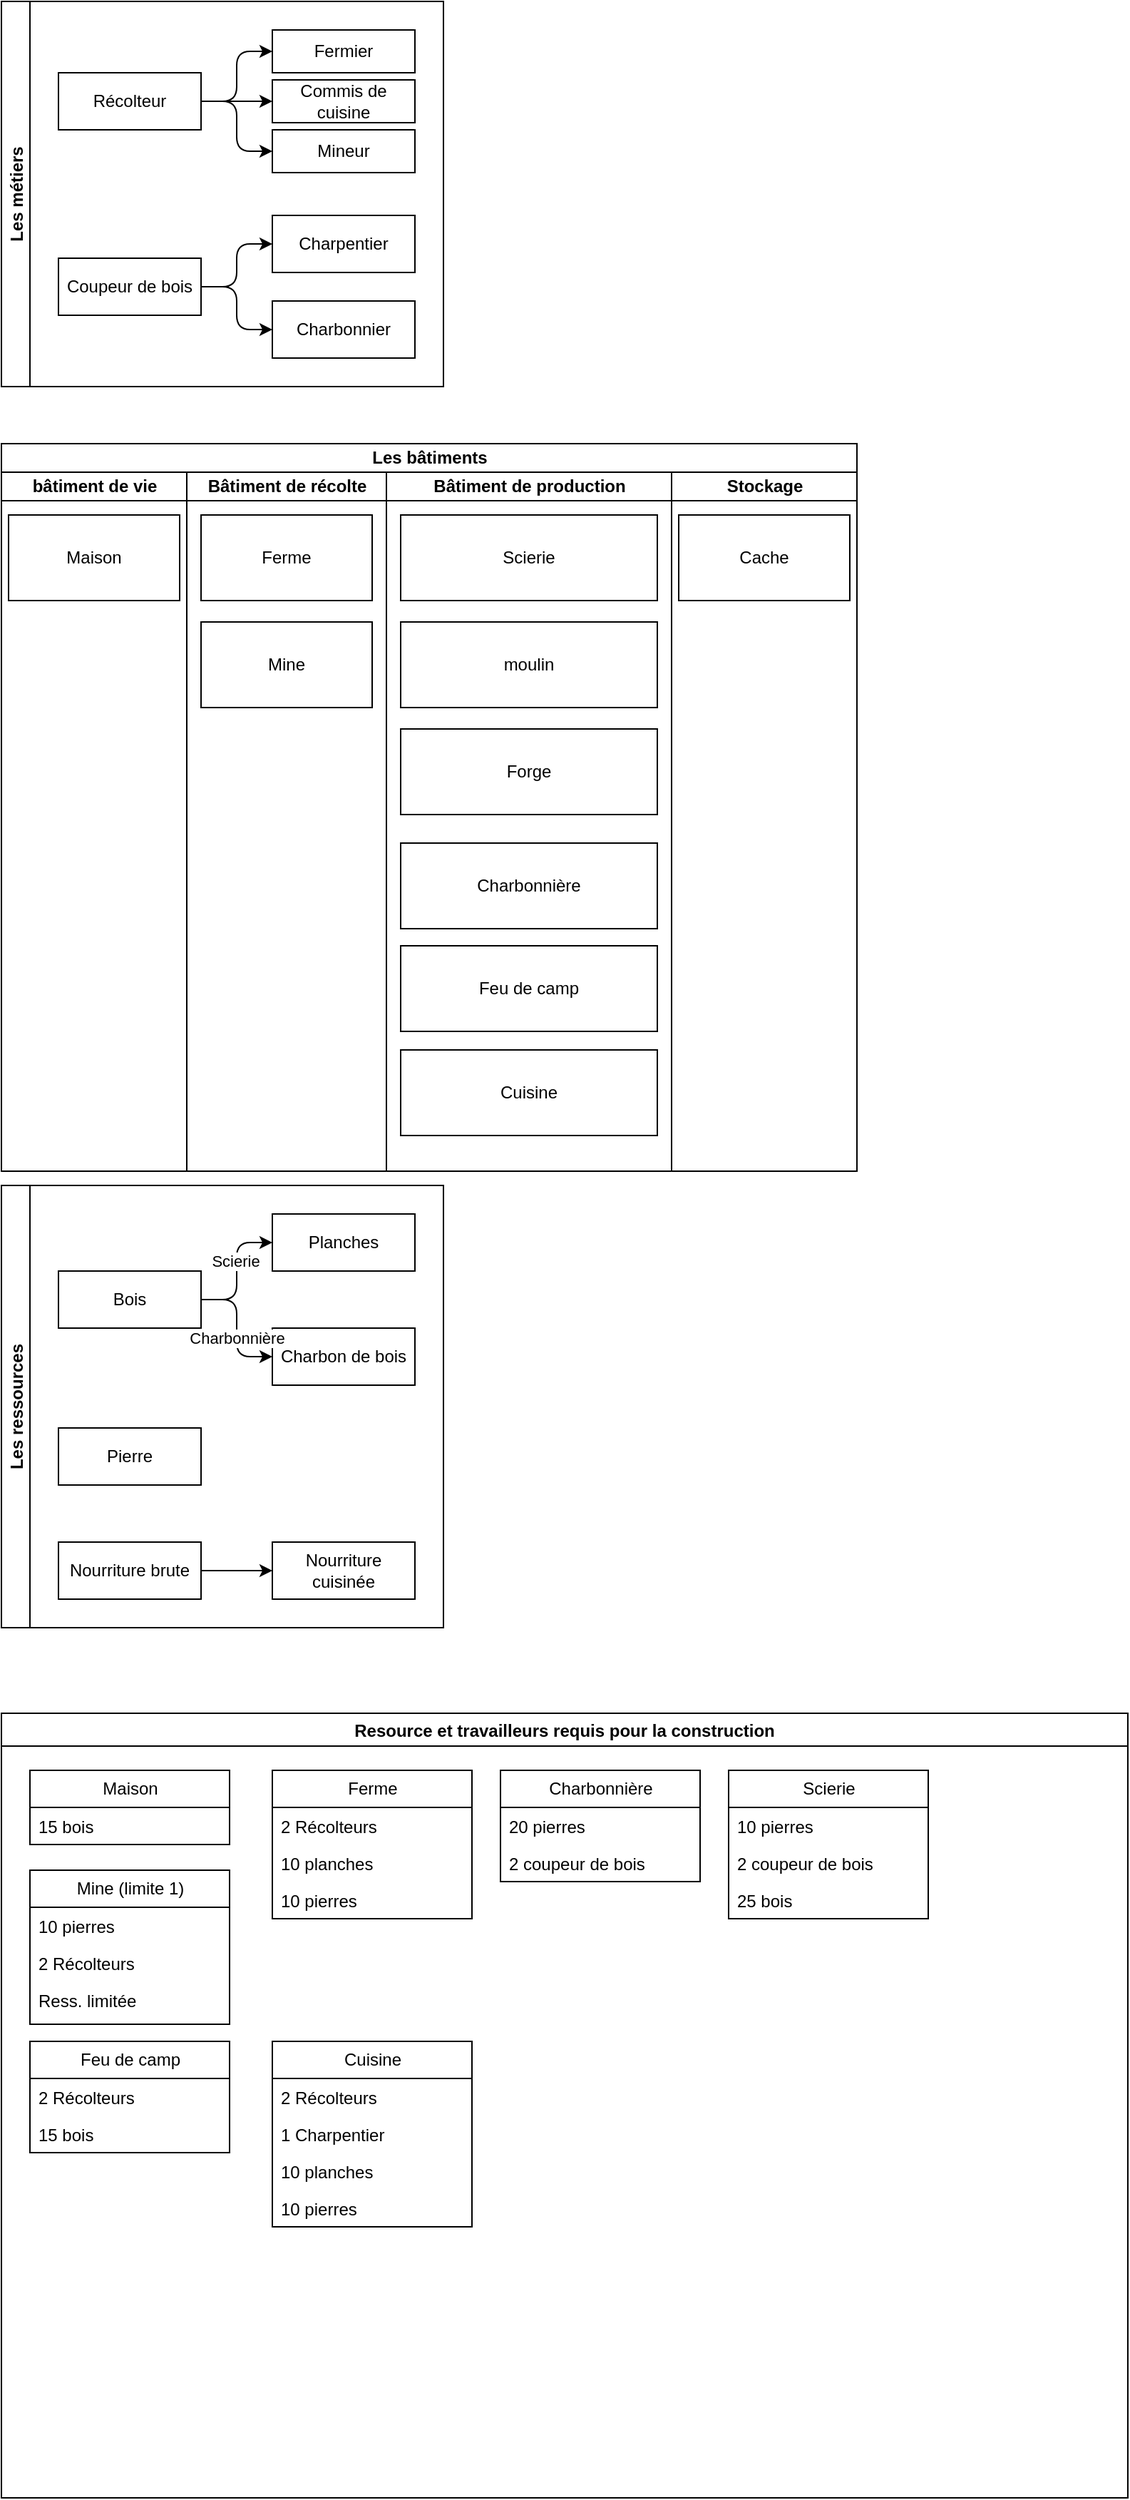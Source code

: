 <mxfile>
    <diagram id="p2cSYeBvDeuaQYBL2pUQ" name="infos générales">
        <mxGraphModel dx="1110" dy="776" grid="1" gridSize="10" guides="1" tooltips="1" connect="1" arrows="1" fold="1" page="1" pageScale="1" pageWidth="827" pageHeight="1169" math="0" shadow="0">
            <root>
                <mxCell id="0"/>
                <mxCell id="1" parent="0"/>
                <mxCell id="VrHXVTZJJK4kQPbwEYjZ-1" value="Les métiers" style="swimlane;startSize=20;horizontal=0;childLayout=treeLayout;horizontalTree=1;sortEdges=1;resizable=1;containerType=tree;fontSize=12;expand=1;collapsible=1;resizeHeight=1;resizeWidth=1;" parent="1" vertex="1">
                    <mxGeometry x="20" y="120" width="310" height="270" as="geometry">
                        <mxRectangle x="20" y="110" width="40" height="90" as="alternateBounds"/>
                    </mxGeometry>
                </mxCell>
                <mxCell id="VrHXVTZJJK4kQPbwEYjZ-2" value="Récolteur" style="whiteSpace=wrap;html=1;" parent="VrHXVTZJJK4kQPbwEYjZ-1" vertex="1">
                    <mxGeometry x="40" y="50" width="100" height="40" as="geometry"/>
                </mxCell>
                <mxCell id="VrHXVTZJJK4kQPbwEYjZ-3" value="Fermier" style="whiteSpace=wrap;html=1;" parent="VrHXVTZJJK4kQPbwEYjZ-1" vertex="1">
                    <mxGeometry x="190" y="20" width="100" height="30" as="geometry"/>
                </mxCell>
                <mxCell id="VrHXVTZJJK4kQPbwEYjZ-4" value="" style="edgeStyle=elbowEdgeStyle;elbow=horizontal;html=1;rounded=1;curved=0;sourcePerimeterSpacing=0;targetPerimeterSpacing=0;startSize=6;endSize=6;" parent="VrHXVTZJJK4kQPbwEYjZ-1" source="VrHXVTZJJK4kQPbwEYjZ-2" target="VrHXVTZJJK4kQPbwEYjZ-3" edge="1">
                    <mxGeometry relative="1" as="geometry"/>
                </mxCell>
                <mxCell id="VrHXVTZJJK4kQPbwEYjZ-5" value="Mineur" style="whiteSpace=wrap;html=1;" parent="VrHXVTZJJK4kQPbwEYjZ-1" vertex="1">
                    <mxGeometry x="190" y="90" width="100" height="30" as="geometry"/>
                </mxCell>
                <mxCell id="VrHXVTZJJK4kQPbwEYjZ-6" value="" style="edgeStyle=elbowEdgeStyle;elbow=horizontal;html=1;rounded=1;curved=0;sourcePerimeterSpacing=0;targetPerimeterSpacing=0;startSize=6;endSize=6;" parent="VrHXVTZJJK4kQPbwEYjZ-1" source="VrHXVTZJJK4kQPbwEYjZ-2" target="VrHXVTZJJK4kQPbwEYjZ-5" edge="1">
                    <mxGeometry relative="1" as="geometry"/>
                </mxCell>
                <mxCell id="VrHXVTZJJK4kQPbwEYjZ-13" style="edgeStyle=orthogonalEdgeStyle;rounded=1;orthogonalLoop=1;jettySize=auto;html=1;entryX=0;entryY=0.5;entryDx=0;entryDy=0;curved=0;" parent="VrHXVTZJJK4kQPbwEYjZ-1" source="VrHXVTZJJK4kQPbwEYjZ-9" target="VrHXVTZJJK4kQPbwEYjZ-11" edge="1">
                    <mxGeometry relative="1" as="geometry"/>
                </mxCell>
                <mxCell id="VrHXVTZJJK4kQPbwEYjZ-14" style="edgeStyle=orthogonalEdgeStyle;rounded=1;orthogonalLoop=1;jettySize=auto;html=1;entryX=0;entryY=0.5;entryDx=0;entryDy=0;curved=0;" parent="VrHXVTZJJK4kQPbwEYjZ-1" source="VrHXVTZJJK4kQPbwEYjZ-9" target="VrHXVTZJJK4kQPbwEYjZ-12" edge="1">
                    <mxGeometry relative="1" as="geometry"/>
                </mxCell>
                <mxCell id="VrHXVTZJJK4kQPbwEYjZ-9" value="Coupeur de bois" style="whiteSpace=wrap;html=1;" parent="VrHXVTZJJK4kQPbwEYjZ-1" vertex="1">
                    <mxGeometry x="40" y="180" width="100" height="40" as="geometry"/>
                </mxCell>
                <mxCell id="VrHXVTZJJK4kQPbwEYjZ-11" value="Charpentier" style="whiteSpace=wrap;html=1;" parent="VrHXVTZJJK4kQPbwEYjZ-1" vertex="1">
                    <mxGeometry x="190" y="150" width="100" height="40" as="geometry"/>
                </mxCell>
                <mxCell id="VrHXVTZJJK4kQPbwEYjZ-12" value="Charbonnier" style="whiteSpace=wrap;html=1;" parent="VrHXVTZJJK4kQPbwEYjZ-1" vertex="1">
                    <mxGeometry x="190" y="210" width="100" height="40" as="geometry"/>
                </mxCell>
                <mxCell id="19" value="" style="edgeStyle=none;html=1;" edge="1" target="20" parent="VrHXVTZJJK4kQPbwEYjZ-1">
                    <mxGeometry relative="1" as="geometry">
                        <mxPoint x="140" y="70" as="sourcePoint"/>
                    </mxGeometry>
                </mxCell>
                <mxCell id="20" value="Commis de cuisine" style="whiteSpace=wrap;html=1;" vertex="1" parent="VrHXVTZJJK4kQPbwEYjZ-1">
                    <mxGeometry x="190" y="55" width="100" height="30" as="geometry"/>
                </mxCell>
                <mxCell id="VrHXVTZJJK4kQPbwEYjZ-21" value="Les bâtiments" style="swimlane;childLayout=stackLayout;resizeParent=1;resizeParentMax=0;startSize=20;html=1;" parent="1" vertex="1">
                    <mxGeometry x="20" y="430" width="600" height="510" as="geometry"/>
                </mxCell>
                <mxCell id="VrHXVTZJJK4kQPbwEYjZ-22" value="bâtiment de vie" style="swimlane;startSize=20;html=1;" parent="VrHXVTZJJK4kQPbwEYjZ-21" vertex="1">
                    <mxGeometry y="20" width="130" height="490" as="geometry"/>
                </mxCell>
                <mxCell id="VrHXVTZJJK4kQPbwEYjZ-27" value="Maison" style="whiteSpace=wrap;html=1;" parent="VrHXVTZJJK4kQPbwEYjZ-22" vertex="1">
                    <mxGeometry x="5.0" y="30" width="120" height="60" as="geometry"/>
                </mxCell>
                <mxCell id="VrHXVTZJJK4kQPbwEYjZ-23" value="Bâtiment de récolte" style="swimlane;startSize=20;html=1;" parent="VrHXVTZJJK4kQPbwEYjZ-21" vertex="1">
                    <mxGeometry x="130" y="20" width="140" height="490" as="geometry"/>
                </mxCell>
                <mxCell id="VrHXVTZJJK4kQPbwEYjZ-25" value="Ferme" style="whiteSpace=wrap;html=1;" parent="VrHXVTZJJK4kQPbwEYjZ-23" vertex="1">
                    <mxGeometry x="10.0" y="30" width="120" height="60" as="geometry"/>
                </mxCell>
                <mxCell id="VrHXVTZJJK4kQPbwEYjZ-26" value="Mine" style="whiteSpace=wrap;html=1;" parent="VrHXVTZJJK4kQPbwEYjZ-23" vertex="1">
                    <mxGeometry x="10.0" y="105" width="120" height="60" as="geometry"/>
                </mxCell>
                <mxCell id="VrHXVTZJJK4kQPbwEYjZ-24" value="Bâtiment de production" style="swimlane;startSize=20;html=1;" parent="VrHXVTZJJK4kQPbwEYjZ-21" vertex="1">
                    <mxGeometry x="270" y="20" width="200" height="490" as="geometry"/>
                </mxCell>
                <mxCell id="VrHXVTZJJK4kQPbwEYjZ-28" value="Scierie" style="whiteSpace=wrap;html=1;" parent="VrHXVTZJJK4kQPbwEYjZ-24" vertex="1">
                    <mxGeometry x="10" y="30" width="180" height="60" as="geometry"/>
                </mxCell>
                <mxCell id="VrHXVTZJJK4kQPbwEYjZ-29" value="moulin" style="whiteSpace=wrap;html=1;" parent="VrHXVTZJJK4kQPbwEYjZ-24" vertex="1">
                    <mxGeometry x="10" y="105" width="180" height="60" as="geometry"/>
                </mxCell>
                <mxCell id="VrHXVTZJJK4kQPbwEYjZ-30" value="Forge" style="whiteSpace=wrap;html=1;" parent="VrHXVTZJJK4kQPbwEYjZ-24" vertex="1">
                    <mxGeometry x="10" y="180" width="180" height="60" as="geometry"/>
                </mxCell>
                <mxCell id="VrHXVTZJJK4kQPbwEYjZ-31" value="Charbonnière" style="whiteSpace=wrap;html=1;" parent="VrHXVTZJJK4kQPbwEYjZ-24" vertex="1">
                    <mxGeometry x="10" y="260" width="180" height="60" as="geometry"/>
                </mxCell>
                <mxCell id="14" value="Feu de camp" style="whiteSpace=wrap;html=1;" parent="VrHXVTZJJK4kQPbwEYjZ-24" vertex="1">
                    <mxGeometry x="10" y="332" width="180" height="60" as="geometry"/>
                </mxCell>
                <mxCell id="15" value="Cuisine" style="whiteSpace=wrap;html=1;" parent="VrHXVTZJJK4kQPbwEYjZ-24" vertex="1">
                    <mxGeometry x="10" y="405" width="180" height="60" as="geometry"/>
                </mxCell>
                <mxCell id="16" value="Stockage" style="swimlane;startSize=20;html=1;" vertex="1" parent="VrHXVTZJJK4kQPbwEYjZ-21">
                    <mxGeometry x="470" y="20" width="130" height="490" as="geometry"/>
                </mxCell>
                <mxCell id="17" value="Cache" style="whiteSpace=wrap;html=1;" vertex="1" parent="16">
                    <mxGeometry x="5.0" y="30" width="120" height="60" as="geometry"/>
                </mxCell>
                <mxCell id="VrHXVTZJJK4kQPbwEYjZ-32" value="Les ressources" style="swimlane;startSize=20;horizontal=0;childLayout=treeLayout;horizontalTree=1;sortEdges=1;resizable=1;containerType=tree;fontSize=12;resizeWidth=1;" parent="1" vertex="1">
                    <mxGeometry x="20" y="950" width="310" height="310" as="geometry"/>
                </mxCell>
                <mxCell id="VrHXVTZJJK4kQPbwEYjZ-33" value="Bois" style="whiteSpace=wrap;html=1;" parent="VrHXVTZJJK4kQPbwEYjZ-32" vertex="1">
                    <mxGeometry x="40" y="60" width="100" height="40" as="geometry"/>
                </mxCell>
                <mxCell id="VrHXVTZJJK4kQPbwEYjZ-34" value="Planches" style="whiteSpace=wrap;html=1;" parent="VrHXVTZJJK4kQPbwEYjZ-32" vertex="1">
                    <mxGeometry x="190" y="20" width="100" height="40" as="geometry"/>
                </mxCell>
                <mxCell id="VrHXVTZJJK4kQPbwEYjZ-35" value="" style="edgeStyle=elbowEdgeStyle;elbow=horizontal;html=1;rounded=1;curved=0;sourcePerimeterSpacing=0;targetPerimeterSpacing=0;startSize=6;endSize=6;" parent="VrHXVTZJJK4kQPbwEYjZ-32" source="VrHXVTZJJK4kQPbwEYjZ-33" target="VrHXVTZJJK4kQPbwEYjZ-34" edge="1">
                    <mxGeometry relative="1" as="geometry"/>
                </mxCell>
                <mxCell id="VrHXVTZJJK4kQPbwEYjZ-40" value="Scierie" style="edgeLabel;html=1;align=center;verticalAlign=middle;resizable=0;points=[];" parent="VrHXVTZJJK4kQPbwEYjZ-35" vertex="1" connectable="0">
                    <mxGeometry x="0.165" y="1" relative="1" as="geometry">
                        <mxPoint as="offset"/>
                    </mxGeometry>
                </mxCell>
                <mxCell id="VrHXVTZJJK4kQPbwEYjZ-36" value="Charbon de bois" style="whiteSpace=wrap;html=1;" parent="VrHXVTZJJK4kQPbwEYjZ-32" vertex="1">
                    <mxGeometry x="190" y="100" width="100" height="40" as="geometry"/>
                </mxCell>
                <mxCell id="VrHXVTZJJK4kQPbwEYjZ-37" value="" style="edgeStyle=elbowEdgeStyle;elbow=vertical;html=1;rounded=1;curved=0;sourcePerimeterSpacing=0;targetPerimeterSpacing=0;startSize=6;endSize=6;" parent="VrHXVTZJJK4kQPbwEYjZ-32" source="VrHXVTZJJK4kQPbwEYjZ-33" target="VrHXVTZJJK4kQPbwEYjZ-36" edge="1">
                    <mxGeometry relative="1" as="geometry"/>
                </mxCell>
                <mxCell id="VrHXVTZJJK4kQPbwEYjZ-41" value="Charbonnière" style="edgeLabel;html=1;align=center;verticalAlign=middle;resizable=0;points=[];" parent="VrHXVTZJJK4kQPbwEYjZ-37" vertex="1" connectable="0">
                    <mxGeometry x="0.14" relative="1" as="geometry">
                        <mxPoint as="offset"/>
                    </mxGeometry>
                </mxCell>
                <mxCell id="VrHXVTZJJK4kQPbwEYjZ-38" value="Pierre" style="whiteSpace=wrap;html=1;" parent="VrHXVTZJJK4kQPbwEYjZ-32" vertex="1">
                    <mxGeometry x="40" y="170" width="100" height="40" as="geometry"/>
                </mxCell>
                <mxCell id="4" value="" style="edgeStyle=none;exitX=1;exitY=0.5;exitDx=0;exitDy=0;entryX=0;entryY=0.5;entryDx=0;entryDy=0;html=1;" parent="VrHXVTZJJK4kQPbwEYjZ-32" source="VrHXVTZJJK4kQPbwEYjZ-39" target="3" edge="1">
                    <mxGeometry relative="1" as="geometry"/>
                </mxCell>
                <mxCell id="VrHXVTZJJK4kQPbwEYjZ-39" value="Nourriture brute" style="whiteSpace=wrap;html=1;" parent="VrHXVTZJJK4kQPbwEYjZ-32" vertex="1">
                    <mxGeometry x="40" y="250" width="100" height="40" as="geometry"/>
                </mxCell>
                <mxCell id="3" value="Nourriture cuisinée" style="whiteSpace=wrap;html=1;" parent="VrHXVTZJJK4kQPbwEYjZ-32" vertex="1">
                    <mxGeometry x="190" y="250" width="100" height="40" as="geometry"/>
                </mxCell>
                <mxCell id="VrHXVTZJJK4kQPbwEYjZ-46" value="Resource et travailleurs requis pour la construction" style="swimlane;" parent="1" vertex="1">
                    <mxGeometry x="20" y="1320" width="790" height="550" as="geometry"/>
                </mxCell>
                <mxCell id="VrHXVTZJJK4kQPbwEYjZ-47" value="Maison" style="swimlane;fontStyle=0;childLayout=stackLayout;horizontal=1;startSize=26;fillColor=none;horizontalStack=0;resizeParent=1;resizeParentMax=0;resizeLast=0;collapsible=1;marginBottom=0;html=1;" parent="VrHXVTZJJK4kQPbwEYjZ-46" vertex="1">
                    <mxGeometry x="20" y="40" width="140" height="52" as="geometry"/>
                </mxCell>
                <mxCell id="VrHXVTZJJK4kQPbwEYjZ-48" value="15 bois" style="text;strokeColor=none;fillColor=none;align=left;verticalAlign=top;spacingLeft=4;spacingRight=4;overflow=hidden;rotatable=0;points=[[0,0.5],[1,0.5]];portConstraint=eastwest;whiteSpace=wrap;html=1;" parent="VrHXVTZJJK4kQPbwEYjZ-47" vertex="1">
                    <mxGeometry y="26" width="140" height="26" as="geometry"/>
                </mxCell>
                <mxCell id="VrHXVTZJJK4kQPbwEYjZ-51" value="Ferme" style="swimlane;fontStyle=0;childLayout=stackLayout;horizontal=1;startSize=26;fillColor=none;horizontalStack=0;resizeParent=1;resizeParentMax=0;resizeLast=0;collapsible=1;marginBottom=0;html=1;" parent="VrHXVTZJJK4kQPbwEYjZ-46" vertex="1">
                    <mxGeometry x="190" y="40" width="140" height="104" as="geometry"/>
                </mxCell>
                <mxCell id="VrHXVTZJJK4kQPbwEYjZ-52" value="2 Récolteurs" style="text;strokeColor=none;fillColor=none;align=left;verticalAlign=top;spacingLeft=4;spacingRight=4;overflow=hidden;rotatable=0;points=[[0,0.5],[1,0.5]];portConstraint=eastwest;whiteSpace=wrap;html=1;" parent="VrHXVTZJJK4kQPbwEYjZ-51" vertex="1">
                    <mxGeometry y="26" width="140" height="26" as="geometry"/>
                </mxCell>
                <mxCell id="VrHXVTZJJK4kQPbwEYjZ-53" value="10 planches" style="text;strokeColor=none;fillColor=none;align=left;verticalAlign=top;spacingLeft=4;spacingRight=4;overflow=hidden;rotatable=0;points=[[0,0.5],[1,0.5]];portConstraint=eastwest;whiteSpace=wrap;html=1;" parent="VrHXVTZJJK4kQPbwEYjZ-51" vertex="1">
                    <mxGeometry y="52" width="140" height="26" as="geometry"/>
                </mxCell>
                <mxCell id="VrHXVTZJJK4kQPbwEYjZ-54" value="10 pierres" style="text;strokeColor=none;fillColor=none;align=left;verticalAlign=top;spacingLeft=4;spacingRight=4;overflow=hidden;rotatable=0;points=[[0,0.5],[1,0.5]];portConstraint=eastwest;whiteSpace=wrap;html=1;" parent="VrHXVTZJJK4kQPbwEYjZ-51" vertex="1">
                    <mxGeometry y="78" width="140" height="26" as="geometry"/>
                </mxCell>
                <mxCell id="VrHXVTZJJK4kQPbwEYjZ-55" value="Charbonnière" style="swimlane;fontStyle=0;childLayout=stackLayout;horizontal=1;startSize=26;fillColor=none;horizontalStack=0;resizeParent=1;resizeParentMax=0;resizeLast=0;collapsible=1;marginBottom=0;html=1;" parent="VrHXVTZJJK4kQPbwEYjZ-46" vertex="1">
                    <mxGeometry x="350" y="40" width="140" height="78" as="geometry"/>
                </mxCell>
                <mxCell id="VrHXVTZJJK4kQPbwEYjZ-56" value="20 pierres" style="text;strokeColor=none;fillColor=none;align=left;verticalAlign=top;spacingLeft=4;spacingRight=4;overflow=hidden;rotatable=0;points=[[0,0.5],[1,0.5]];portConstraint=eastwest;whiteSpace=wrap;html=1;" parent="VrHXVTZJJK4kQPbwEYjZ-55" vertex="1">
                    <mxGeometry y="26" width="140" height="26" as="geometry"/>
                </mxCell>
                <mxCell id="VrHXVTZJJK4kQPbwEYjZ-57" value="2 coupeur de bois" style="text;strokeColor=none;fillColor=none;align=left;verticalAlign=top;spacingLeft=4;spacingRight=4;overflow=hidden;rotatable=0;points=[[0,0.5],[1,0.5]];portConstraint=eastwest;whiteSpace=wrap;html=1;" parent="VrHXVTZJJK4kQPbwEYjZ-55" vertex="1">
                    <mxGeometry y="52" width="140" height="26" as="geometry"/>
                </mxCell>
                <mxCell id="VrHXVTZJJK4kQPbwEYjZ-63" value="Mine (limite 1)" style="swimlane;fontStyle=0;childLayout=stackLayout;horizontal=1;startSize=26;fillColor=none;horizontalStack=0;resizeParent=1;resizeParentMax=0;resizeLast=0;collapsible=1;marginBottom=0;html=1;resizeHeight=0;" parent="VrHXVTZJJK4kQPbwEYjZ-46" vertex="1">
                    <mxGeometry x="20" y="110" width="140" height="108" as="geometry"/>
                </mxCell>
                <mxCell id="VrHXVTZJJK4kQPbwEYjZ-64" value="10 pierres" style="text;strokeColor=none;fillColor=none;align=left;verticalAlign=top;spacingLeft=4;spacingRight=4;overflow=hidden;rotatable=0;points=[[0,0.5],[1,0.5]];portConstraint=eastwest;whiteSpace=wrap;html=1;" parent="VrHXVTZJJK4kQPbwEYjZ-63" vertex="1">
                    <mxGeometry y="26" width="140" height="26" as="geometry"/>
                </mxCell>
                <mxCell id="2" value="2 Récolteurs" style="text;strokeColor=none;fillColor=none;align=left;verticalAlign=top;spacingLeft=4;spacingRight=4;overflow=hidden;rotatable=0;points=[[0,0.5],[1,0.5]];portConstraint=eastwest;whiteSpace=wrap;html=1;" parent="VrHXVTZJJK4kQPbwEYjZ-63" vertex="1">
                    <mxGeometry y="52" width="140" height="26" as="geometry"/>
                </mxCell>
                <mxCell id="VrHXVTZJJK4kQPbwEYjZ-65" value="Ress. limitée" style="text;strokeColor=none;fillColor=none;align=left;verticalAlign=top;spacingLeft=4;spacingRight=4;overflow=hidden;rotatable=0;points=[[0,0.5],[1,0.5]];portConstraint=eastwest;html=1;whiteSpace=wrap;container=0;autosize=1;fixedWidth=0;" parent="VrHXVTZJJK4kQPbwEYjZ-63" vertex="1">
                    <mxGeometry y="78" width="140" height="30" as="geometry"/>
                </mxCell>
                <mxCell id="5" value="Cuisine" style="swimlane;fontStyle=0;childLayout=stackLayout;horizontal=1;startSize=26;fillColor=none;horizontalStack=0;resizeParent=1;resizeParentMax=0;resizeLast=0;collapsible=1;marginBottom=0;html=1;" parent="VrHXVTZJJK4kQPbwEYjZ-46" vertex="1">
                    <mxGeometry x="190" y="230" width="140" height="130" as="geometry"/>
                </mxCell>
                <mxCell id="6" value="2 Récolteurs" style="text;strokeColor=none;fillColor=none;align=left;verticalAlign=top;spacingLeft=4;spacingRight=4;overflow=hidden;rotatable=0;points=[[0,0.5],[1,0.5]];portConstraint=eastwest;whiteSpace=wrap;html=1;" parent="5" vertex="1">
                    <mxGeometry y="26" width="140" height="26" as="geometry"/>
                </mxCell>
                <mxCell id="9" value="1 Charpentier" style="text;strokeColor=none;fillColor=none;align=left;verticalAlign=top;spacingLeft=4;spacingRight=4;overflow=hidden;rotatable=0;points=[[0,0.5],[1,0.5]];portConstraint=eastwest;whiteSpace=wrap;html=1;" parent="5" vertex="1">
                    <mxGeometry y="52" width="140" height="26" as="geometry"/>
                </mxCell>
                <mxCell id="7" value="10 planches" style="text;strokeColor=none;fillColor=none;align=left;verticalAlign=top;spacingLeft=4;spacingRight=4;overflow=hidden;rotatable=0;points=[[0,0.5],[1,0.5]];portConstraint=eastwest;whiteSpace=wrap;html=1;" parent="5" vertex="1">
                    <mxGeometry y="78" width="140" height="26" as="geometry"/>
                </mxCell>
                <mxCell id="8" value="10 pierres" style="text;strokeColor=none;fillColor=none;align=left;verticalAlign=top;spacingLeft=4;spacingRight=4;overflow=hidden;rotatable=0;points=[[0,0.5],[1,0.5]];portConstraint=eastwest;whiteSpace=wrap;html=1;" parent="5" vertex="1">
                    <mxGeometry y="104" width="140" height="26" as="geometry"/>
                </mxCell>
                <mxCell id="10" value="Feu de camp" style="swimlane;fontStyle=0;childLayout=stackLayout;horizontal=1;startSize=26;fillColor=none;horizontalStack=0;resizeParent=1;resizeParentMax=0;resizeLast=0;collapsible=1;marginBottom=0;html=1;" parent="VrHXVTZJJK4kQPbwEYjZ-46" vertex="1">
                    <mxGeometry x="20" y="230" width="140" height="78" as="geometry"/>
                </mxCell>
                <mxCell id="11" value="2 Récolteurs" style="text;strokeColor=none;fillColor=none;align=left;verticalAlign=top;spacingLeft=4;spacingRight=4;overflow=hidden;rotatable=0;points=[[0,0.5],[1,0.5]];portConstraint=eastwest;whiteSpace=wrap;html=1;" parent="10" vertex="1">
                    <mxGeometry y="26" width="140" height="26" as="geometry"/>
                </mxCell>
                <mxCell id="13" value="15 bois" style="text;strokeColor=none;fillColor=none;align=left;verticalAlign=top;spacingLeft=4;spacingRight=4;overflow=hidden;rotatable=0;points=[[0,0.5],[1,0.5]];portConstraint=eastwest;whiteSpace=wrap;html=1;" parent="10" vertex="1">
                    <mxGeometry y="52" width="140" height="26" as="geometry"/>
                </mxCell>
                <mxCell id="VrHXVTZJJK4kQPbwEYjZ-59" value="Scierie" style="swimlane;fontStyle=0;childLayout=stackLayout;horizontal=1;startSize=26;fillColor=none;horizontalStack=0;resizeParent=1;resizeParentMax=0;resizeLast=0;collapsible=1;marginBottom=0;html=1;" parent="1" vertex="1">
                    <mxGeometry x="530" y="1360" width="140" height="104" as="geometry"/>
                </mxCell>
                <mxCell id="VrHXVTZJJK4kQPbwEYjZ-60" value="10 pierres" style="text;strokeColor=none;fillColor=none;align=left;verticalAlign=top;spacingLeft=4;spacingRight=4;overflow=hidden;rotatable=0;points=[[0,0.5],[1,0.5]];portConstraint=eastwest;whiteSpace=wrap;html=1;" parent="VrHXVTZJJK4kQPbwEYjZ-59" vertex="1">
                    <mxGeometry y="26" width="140" height="26" as="geometry"/>
                </mxCell>
                <mxCell id="VrHXVTZJJK4kQPbwEYjZ-61" value="2 coupeur de bois" style="text;strokeColor=none;fillColor=none;align=left;verticalAlign=top;spacingLeft=4;spacingRight=4;overflow=hidden;rotatable=0;points=[[0,0.5],[1,0.5]];portConstraint=eastwest;whiteSpace=wrap;html=1;" parent="VrHXVTZJJK4kQPbwEYjZ-59" vertex="1">
                    <mxGeometry y="52" width="140" height="26" as="geometry"/>
                </mxCell>
                <mxCell id="VrHXVTZJJK4kQPbwEYjZ-62" value="25 bois" style="text;strokeColor=none;fillColor=none;align=left;verticalAlign=top;spacingLeft=4;spacingRight=4;overflow=hidden;rotatable=0;points=[[0,0.5],[1,0.5]];portConstraint=eastwest;whiteSpace=wrap;html=1;" parent="VrHXVTZJJK4kQPbwEYjZ-59" vertex="1">
                    <mxGeometry y="78" width="140" height="26" as="geometry"/>
                </mxCell>
            </root>
        </mxGraphModel>
    </diagram>
</mxfile>